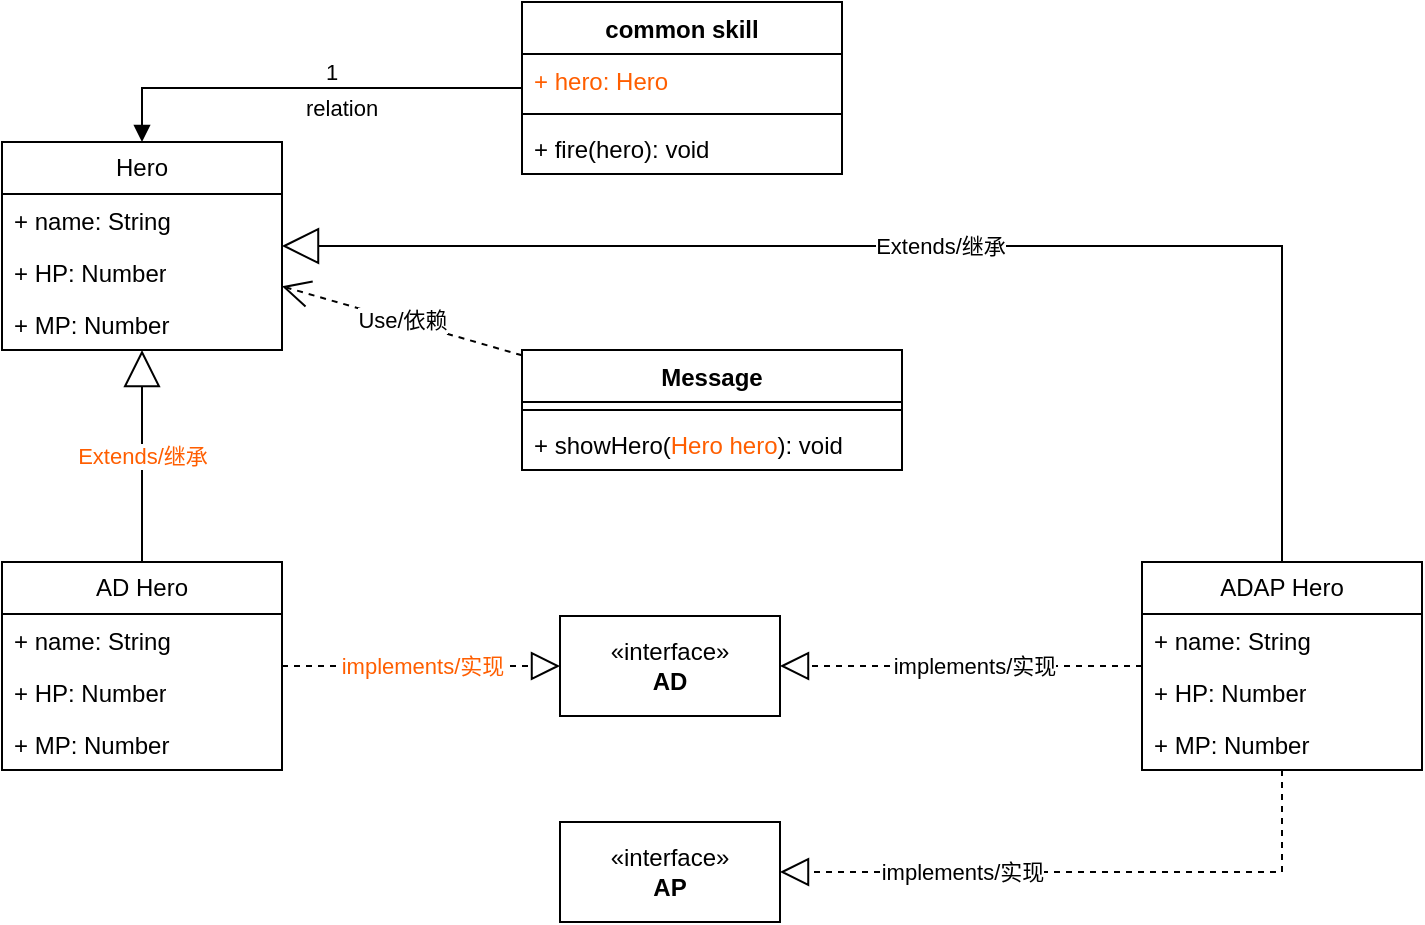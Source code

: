 <mxfile version="21.0.2" type="github">
  <diagram name="第 1 页" id="0Z83amZDiFIKCZFvAMt-">
    <mxGraphModel dx="1397" dy="754" grid="1" gridSize="10" guides="1" tooltips="1" connect="1" arrows="1" fold="1" page="1" pageScale="1" pageWidth="827" pageHeight="1169" math="0" shadow="0">
      <root>
        <mxCell id="0" />
        <mxCell id="1" parent="0" />
        <mxCell id="5L-th6wMLYT3b9Qm78VZ-5" value="Hero" style="swimlane;fontStyle=0;childLayout=stackLayout;horizontal=1;startSize=26;fillColor=none;horizontalStack=0;resizeParent=1;resizeParentMax=0;resizeLast=0;collapsible=1;marginBottom=0;whiteSpace=wrap;html=1;" vertex="1" parent="1">
          <mxGeometry x="80" y="90" width="140" height="104" as="geometry" />
        </mxCell>
        <mxCell id="5L-th6wMLYT3b9Qm78VZ-6" value="+ name: String" style="text;strokeColor=none;fillColor=none;align=left;verticalAlign=top;spacingLeft=4;spacingRight=4;overflow=hidden;rotatable=0;points=[[0,0.5],[1,0.5]];portConstraint=eastwest;whiteSpace=wrap;html=1;" vertex="1" parent="5L-th6wMLYT3b9Qm78VZ-5">
          <mxGeometry y="26" width="140" height="26" as="geometry" />
        </mxCell>
        <mxCell id="5L-th6wMLYT3b9Qm78VZ-7" value="+ HP: Number" style="text;strokeColor=none;fillColor=none;align=left;verticalAlign=top;spacingLeft=4;spacingRight=4;overflow=hidden;rotatable=0;points=[[0,0.5],[1,0.5]];portConstraint=eastwest;whiteSpace=wrap;html=1;" vertex="1" parent="5L-th6wMLYT3b9Qm78VZ-5">
          <mxGeometry y="52" width="140" height="26" as="geometry" />
        </mxCell>
        <mxCell id="5L-th6wMLYT3b9Qm78VZ-8" value="+ MP: Number" style="text;strokeColor=none;fillColor=none;align=left;verticalAlign=top;spacingLeft=4;spacingRight=4;overflow=hidden;rotatable=0;points=[[0,0.5],[1,0.5]];portConstraint=eastwest;whiteSpace=wrap;html=1;" vertex="1" parent="5L-th6wMLYT3b9Qm78VZ-5">
          <mxGeometry y="78" width="140" height="26" as="geometry" />
        </mxCell>
        <mxCell id="5L-th6wMLYT3b9Qm78VZ-9" value="&lt;font color=&quot;#ff5e00&quot;&gt;Extends/继承&lt;/font&gt;" style="endArrow=block;endSize=16;endFill=0;html=1;rounded=0;exitX=0.5;exitY=0;exitDx=0;exitDy=0;" edge="1" parent="1" source="5L-th6wMLYT3b9Qm78VZ-10" target="5L-th6wMLYT3b9Qm78VZ-5">
          <mxGeometry width="160" relative="1" as="geometry">
            <mxPoint x="170" y="290" as="sourcePoint" />
            <mxPoint x="320" y="300" as="targetPoint" />
          </mxGeometry>
        </mxCell>
        <mxCell id="5L-th6wMLYT3b9Qm78VZ-10" value="AD Hero" style="swimlane;fontStyle=0;childLayout=stackLayout;horizontal=1;startSize=26;fillColor=none;horizontalStack=0;resizeParent=1;resizeParentMax=0;resizeLast=0;collapsible=1;marginBottom=0;whiteSpace=wrap;html=1;" vertex="1" parent="1">
          <mxGeometry x="80" y="300" width="140" height="104" as="geometry" />
        </mxCell>
        <mxCell id="5L-th6wMLYT3b9Qm78VZ-11" value="+ name: String" style="text;strokeColor=none;fillColor=none;align=left;verticalAlign=top;spacingLeft=4;spacingRight=4;overflow=hidden;rotatable=0;points=[[0,0.5],[1,0.5]];portConstraint=eastwest;whiteSpace=wrap;html=1;" vertex="1" parent="5L-th6wMLYT3b9Qm78VZ-10">
          <mxGeometry y="26" width="140" height="26" as="geometry" />
        </mxCell>
        <mxCell id="5L-th6wMLYT3b9Qm78VZ-12" value="+ HP: Number" style="text;strokeColor=none;fillColor=none;align=left;verticalAlign=top;spacingLeft=4;spacingRight=4;overflow=hidden;rotatable=0;points=[[0,0.5],[1,0.5]];portConstraint=eastwest;whiteSpace=wrap;html=1;" vertex="1" parent="5L-th6wMLYT3b9Qm78VZ-10">
          <mxGeometry y="52" width="140" height="26" as="geometry" />
        </mxCell>
        <mxCell id="5L-th6wMLYT3b9Qm78VZ-13" value="+ MP: Number" style="text;strokeColor=none;fillColor=none;align=left;verticalAlign=top;spacingLeft=4;spacingRight=4;overflow=hidden;rotatable=0;points=[[0,0.5],[1,0.5]];portConstraint=eastwest;whiteSpace=wrap;html=1;" vertex="1" parent="5L-th6wMLYT3b9Qm78VZ-10">
          <mxGeometry y="78" width="140" height="26" as="geometry" />
        </mxCell>
        <mxCell id="5L-th6wMLYT3b9Qm78VZ-14" value="«interface»&lt;br&gt;&lt;b&gt;AD&lt;/b&gt;" style="html=1;whiteSpace=wrap;" vertex="1" parent="1">
          <mxGeometry x="359" y="327" width="110" height="50" as="geometry" />
        </mxCell>
        <mxCell id="5L-th6wMLYT3b9Qm78VZ-15" value="«interface»&lt;br&gt;&lt;b&gt;AP&lt;/b&gt;" style="html=1;whiteSpace=wrap;" vertex="1" parent="1">
          <mxGeometry x="359" y="430" width="110" height="50" as="geometry" />
        </mxCell>
        <mxCell id="5L-th6wMLYT3b9Qm78VZ-16" value="" style="endArrow=block;dashed=1;endFill=0;endSize=12;html=1;rounded=0;edgeStyle=orthogonalEdgeStyle;" edge="1" parent="1" source="5L-th6wMLYT3b9Qm78VZ-10" target="5L-th6wMLYT3b9Qm78VZ-14">
          <mxGeometry width="160" relative="1" as="geometry">
            <mxPoint x="230" y="342" as="sourcePoint" />
            <mxPoint x="360" y="320" as="targetPoint" />
          </mxGeometry>
        </mxCell>
        <mxCell id="5L-th6wMLYT3b9Qm78VZ-17" value="&lt;font color=&quot;#ff5e00&quot;&gt;implements/实现&lt;/font&gt;" style="edgeLabel;html=1;align=center;verticalAlign=middle;resizable=0;points=[];" vertex="1" connectable="0" parent="5L-th6wMLYT3b9Qm78VZ-16">
          <mxGeometry x="-0.184" relative="1" as="geometry">
            <mxPoint x="13" as="offset" />
          </mxGeometry>
        </mxCell>
        <mxCell id="5L-th6wMLYT3b9Qm78VZ-18" value="ADAP Hero" style="swimlane;fontStyle=0;childLayout=stackLayout;horizontal=1;startSize=26;fillColor=none;horizontalStack=0;resizeParent=1;resizeParentMax=0;resizeLast=0;collapsible=1;marginBottom=0;whiteSpace=wrap;html=1;" vertex="1" parent="1">
          <mxGeometry x="650" y="300" width="140" height="104" as="geometry" />
        </mxCell>
        <mxCell id="5L-th6wMLYT3b9Qm78VZ-19" value="+ name: String" style="text;strokeColor=none;fillColor=none;align=left;verticalAlign=top;spacingLeft=4;spacingRight=4;overflow=hidden;rotatable=0;points=[[0,0.5],[1,0.5]];portConstraint=eastwest;whiteSpace=wrap;html=1;" vertex="1" parent="5L-th6wMLYT3b9Qm78VZ-18">
          <mxGeometry y="26" width="140" height="26" as="geometry" />
        </mxCell>
        <mxCell id="5L-th6wMLYT3b9Qm78VZ-20" value="+ HP: Number" style="text;strokeColor=none;fillColor=none;align=left;verticalAlign=top;spacingLeft=4;spacingRight=4;overflow=hidden;rotatable=0;points=[[0,0.5],[1,0.5]];portConstraint=eastwest;whiteSpace=wrap;html=1;" vertex="1" parent="5L-th6wMLYT3b9Qm78VZ-18">
          <mxGeometry y="52" width="140" height="26" as="geometry" />
        </mxCell>
        <mxCell id="5L-th6wMLYT3b9Qm78VZ-21" value="+ MP: Number" style="text;strokeColor=none;fillColor=none;align=left;verticalAlign=top;spacingLeft=4;spacingRight=4;overflow=hidden;rotatable=0;points=[[0,0.5],[1,0.5]];portConstraint=eastwest;whiteSpace=wrap;html=1;" vertex="1" parent="5L-th6wMLYT3b9Qm78VZ-18">
          <mxGeometry y="78" width="140" height="26" as="geometry" />
        </mxCell>
        <mxCell id="5L-th6wMLYT3b9Qm78VZ-22" value="Extends/继承" style="endArrow=block;endSize=16;endFill=0;html=1;rounded=0;edgeStyle=orthogonalEdgeStyle;" edge="1" parent="1" source="5L-th6wMLYT3b9Qm78VZ-18" target="5L-th6wMLYT3b9Qm78VZ-5">
          <mxGeometry width="160" relative="1" as="geometry">
            <mxPoint x="640" y="300" as="sourcePoint" />
            <mxPoint x="580" y="150" as="targetPoint" />
            <Array as="points">
              <mxPoint x="720" y="142" />
            </Array>
          </mxGeometry>
        </mxCell>
        <mxCell id="5L-th6wMLYT3b9Qm78VZ-23" value="" style="endArrow=block;dashed=1;endFill=0;endSize=12;html=1;rounded=0;edgeStyle=orthogonalEdgeStyle;" edge="1" parent="1" source="5L-th6wMLYT3b9Qm78VZ-18" target="5L-th6wMLYT3b9Qm78VZ-14">
          <mxGeometry width="160" relative="1" as="geometry">
            <mxPoint x="230" y="362" as="sourcePoint" />
            <mxPoint x="469" y="350" as="targetPoint" />
          </mxGeometry>
        </mxCell>
        <mxCell id="5L-th6wMLYT3b9Qm78VZ-24" value="implements/实现" style="edgeLabel;html=1;align=center;verticalAlign=middle;resizable=0;points=[];" vertex="1" connectable="0" parent="5L-th6wMLYT3b9Qm78VZ-23">
          <mxGeometry x="-0.184" relative="1" as="geometry">
            <mxPoint x="-10" as="offset" />
          </mxGeometry>
        </mxCell>
        <mxCell id="5L-th6wMLYT3b9Qm78VZ-25" value="" style="endArrow=block;dashed=1;endFill=0;endSize=12;html=1;rounded=0;edgeStyle=orthogonalEdgeStyle;" edge="1" parent="1" source="5L-th6wMLYT3b9Qm78VZ-18" target="5L-th6wMLYT3b9Qm78VZ-15">
          <mxGeometry width="160" relative="1" as="geometry">
            <mxPoint x="650" y="362" as="sourcePoint" />
            <mxPoint x="490" y="390" as="targetPoint" />
            <Array as="points">
              <mxPoint x="720" y="455" />
            </Array>
          </mxGeometry>
        </mxCell>
        <mxCell id="5L-th6wMLYT3b9Qm78VZ-26" value="implements/实现" style="edgeLabel;html=1;align=center;verticalAlign=middle;resizable=0;points=[];" vertex="1" connectable="0" parent="5L-th6wMLYT3b9Qm78VZ-25">
          <mxGeometry x="-0.184" relative="1" as="geometry">
            <mxPoint x="-88" as="offset" />
          </mxGeometry>
        </mxCell>
        <mxCell id="5L-th6wMLYT3b9Qm78VZ-31" value="Message" style="swimlane;fontStyle=1;align=center;verticalAlign=top;childLayout=stackLayout;horizontal=1;startSize=26;horizontalStack=0;resizeParent=1;resizeParentMax=0;resizeLast=0;collapsible=1;marginBottom=0;whiteSpace=wrap;html=1;" vertex="1" parent="1">
          <mxGeometry x="340" y="194" width="190" height="60" as="geometry" />
        </mxCell>
        <mxCell id="5L-th6wMLYT3b9Qm78VZ-33" value="" style="line;strokeWidth=1;fillColor=none;align=left;verticalAlign=middle;spacingTop=-1;spacingLeft=3;spacingRight=3;rotatable=0;labelPosition=right;points=[];portConstraint=eastwest;strokeColor=inherit;" vertex="1" parent="5L-th6wMLYT3b9Qm78VZ-31">
          <mxGeometry y="26" width="190" height="8" as="geometry" />
        </mxCell>
        <mxCell id="5L-th6wMLYT3b9Qm78VZ-34" value="+ showHero(&lt;font color=&quot;#ff5e00&quot;&gt;Hero hero&lt;/font&gt;): void" style="text;strokeColor=none;fillColor=none;align=left;verticalAlign=top;spacingLeft=4;spacingRight=4;overflow=hidden;rotatable=0;points=[[0,0.5],[1,0.5]];portConstraint=eastwest;whiteSpace=wrap;html=1;" vertex="1" parent="5L-th6wMLYT3b9Qm78VZ-31">
          <mxGeometry y="34" width="190" height="26" as="geometry" />
        </mxCell>
        <mxCell id="5L-th6wMLYT3b9Qm78VZ-36" value="Use/依赖" style="endArrow=open;endSize=12;dashed=1;html=1;rounded=0;" edge="1" parent="1" source="5L-th6wMLYT3b9Qm78VZ-31" target="5L-th6wMLYT3b9Qm78VZ-5">
          <mxGeometry width="160" relative="1" as="geometry">
            <mxPoint x="340" y="240" as="sourcePoint" />
            <mxPoint x="500" y="240" as="targetPoint" />
          </mxGeometry>
        </mxCell>
        <mxCell id="5L-th6wMLYT3b9Qm78VZ-37" value="common skill" style="swimlane;fontStyle=1;align=center;verticalAlign=top;childLayout=stackLayout;horizontal=1;startSize=26;horizontalStack=0;resizeParent=1;resizeParentMax=0;resizeLast=0;collapsible=1;marginBottom=0;whiteSpace=wrap;html=1;" vertex="1" parent="1">
          <mxGeometry x="340" y="20" width="160" height="86" as="geometry" />
        </mxCell>
        <mxCell id="5L-th6wMLYT3b9Qm78VZ-38" value="&lt;font color=&quot;#ff5e00&quot;&gt;+ hero: Hero&lt;/font&gt;" style="text;strokeColor=none;fillColor=none;align=left;verticalAlign=top;spacingLeft=4;spacingRight=4;overflow=hidden;rotatable=0;points=[[0,0.5],[1,0.5]];portConstraint=eastwest;whiteSpace=wrap;html=1;" vertex="1" parent="5L-th6wMLYT3b9Qm78VZ-37">
          <mxGeometry y="26" width="160" height="26" as="geometry" />
        </mxCell>
        <mxCell id="5L-th6wMLYT3b9Qm78VZ-39" value="" style="line;strokeWidth=1;fillColor=none;align=left;verticalAlign=middle;spacingTop=-1;spacingLeft=3;spacingRight=3;rotatable=0;labelPosition=right;points=[];portConstraint=eastwest;strokeColor=inherit;" vertex="1" parent="5L-th6wMLYT3b9Qm78VZ-37">
          <mxGeometry y="52" width="160" height="8" as="geometry" />
        </mxCell>
        <mxCell id="5L-th6wMLYT3b9Qm78VZ-40" value="+ fire(hero): void" style="text;strokeColor=none;fillColor=none;align=left;verticalAlign=top;spacingLeft=4;spacingRight=4;overflow=hidden;rotatable=0;points=[[0,0.5],[1,0.5]];portConstraint=eastwest;whiteSpace=wrap;html=1;" vertex="1" parent="5L-th6wMLYT3b9Qm78VZ-37">
          <mxGeometry y="60" width="160" height="26" as="geometry" />
        </mxCell>
        <mxCell id="5L-th6wMLYT3b9Qm78VZ-43" value="relation" style="endArrow=block;endFill=1;html=1;edgeStyle=orthogonalEdgeStyle;align=left;verticalAlign=top;rounded=0;" edge="1" parent="1" source="5L-th6wMLYT3b9Qm78VZ-37">
          <mxGeometry x="0.019" y="-3" relative="1" as="geometry">
            <mxPoint x="280" y="63" as="sourcePoint" />
            <mxPoint x="150" y="90" as="targetPoint" />
            <Array as="points">
              <mxPoint x="150" y="63" />
            </Array>
            <mxPoint as="offset" />
          </mxGeometry>
        </mxCell>
        <mxCell id="5L-th6wMLYT3b9Qm78VZ-44" value="1" style="edgeLabel;resizable=0;html=1;align=left;verticalAlign=bottom;" connectable="0" vertex="1" parent="5L-th6wMLYT3b9Qm78VZ-43">
          <mxGeometry x="-1" relative="1" as="geometry">
            <mxPoint x="-100" as="offset" />
          </mxGeometry>
        </mxCell>
      </root>
    </mxGraphModel>
  </diagram>
</mxfile>

